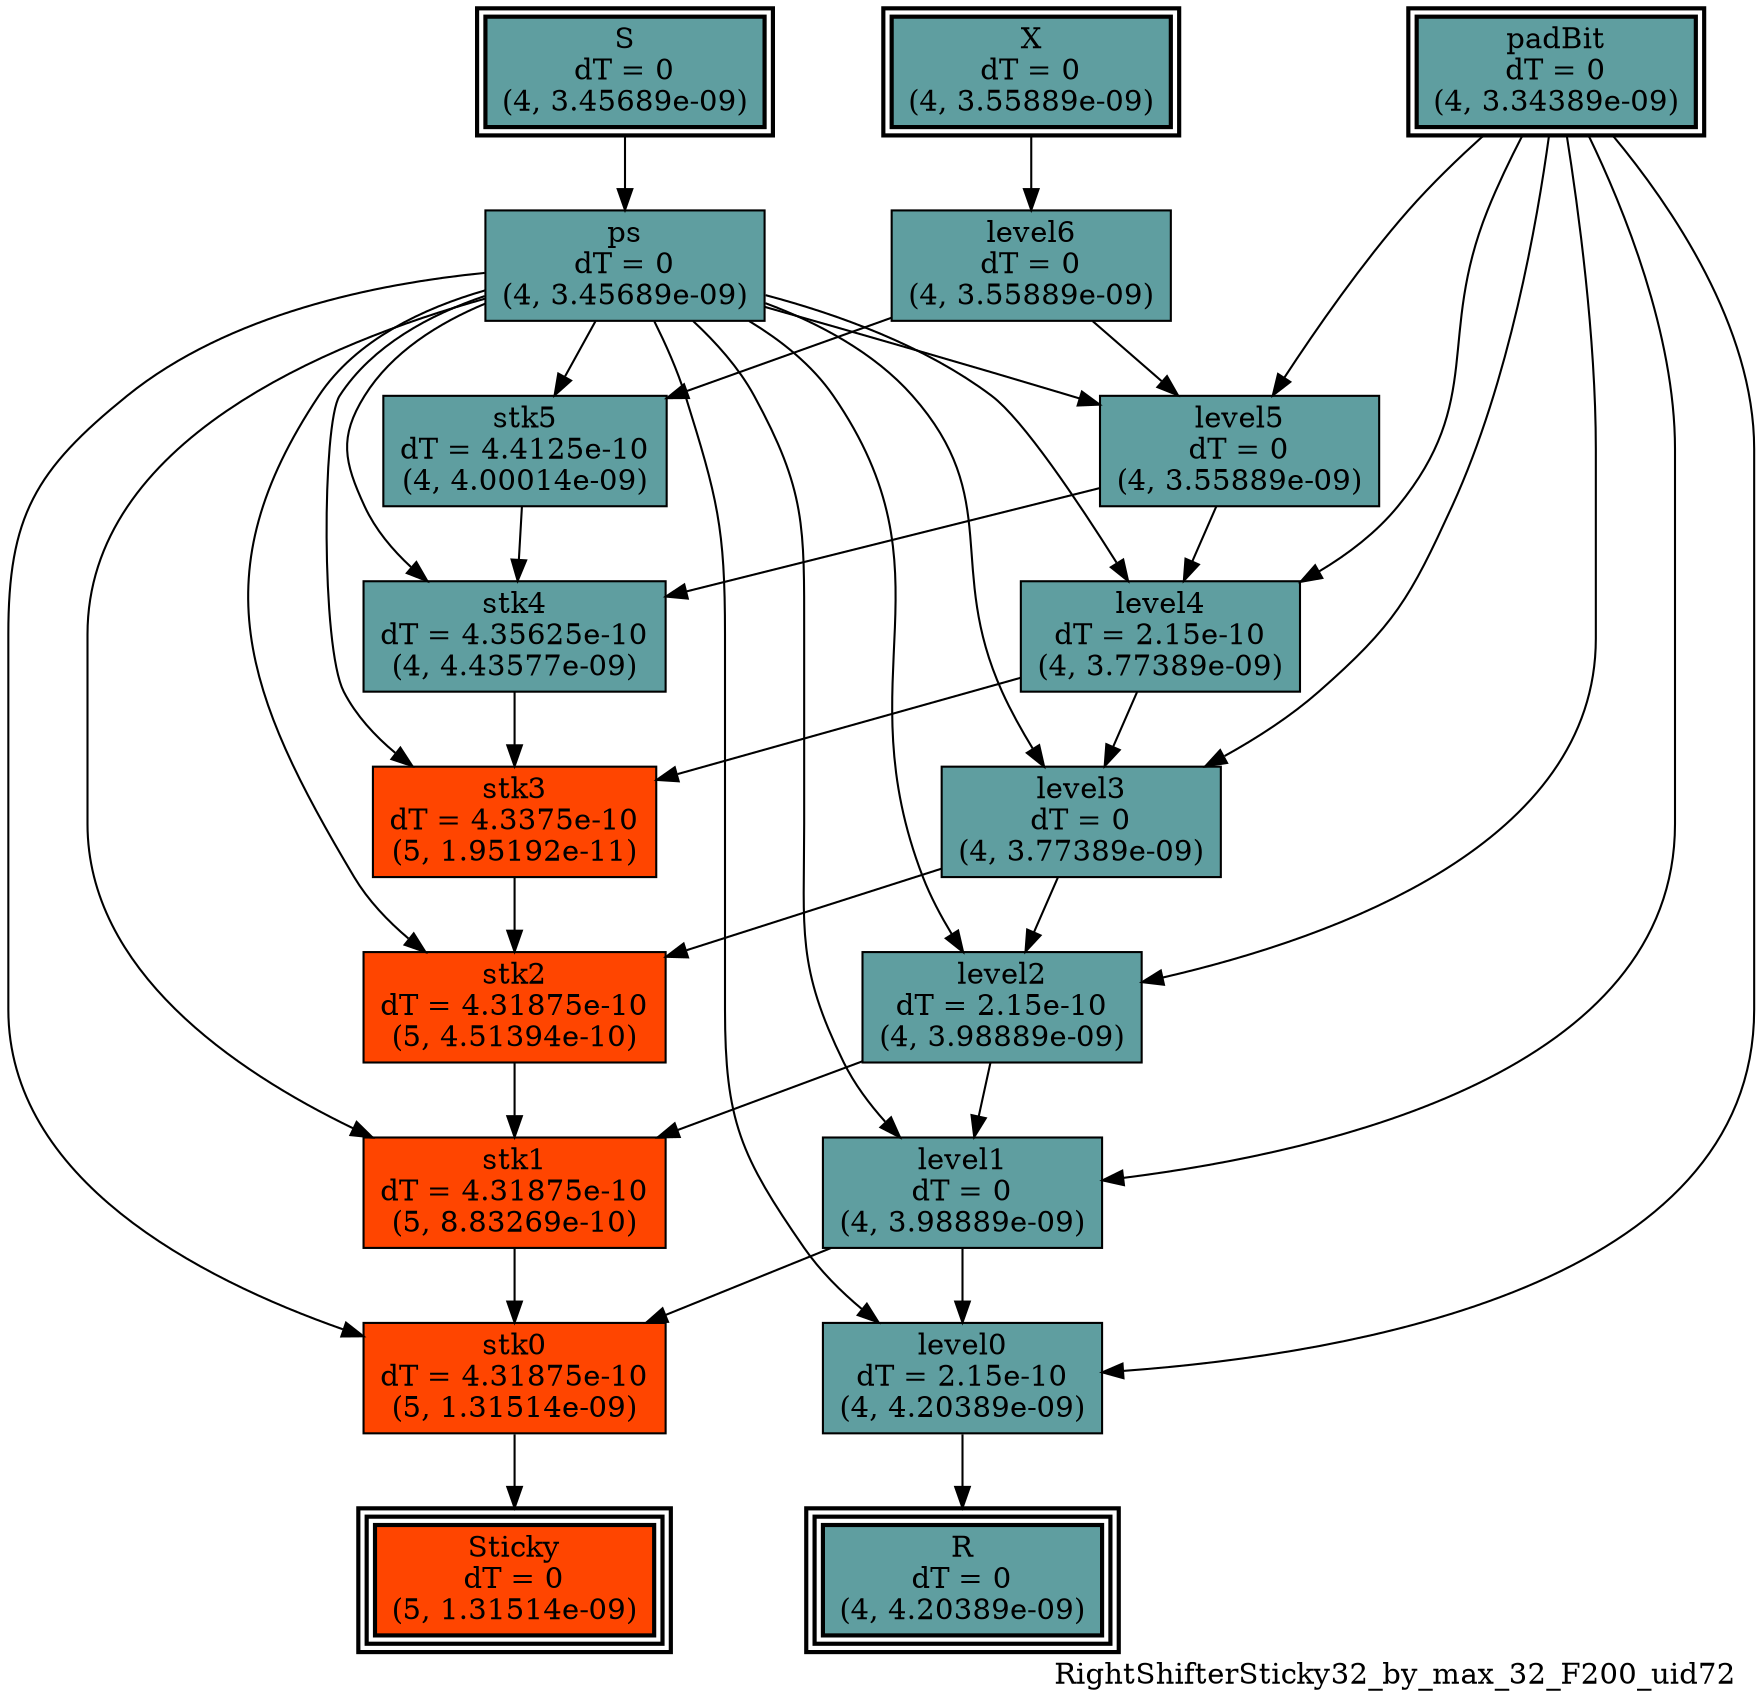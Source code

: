 digraph RightShifterSticky32_by_max_32_F200_uid72
{
	//graph drawing options
	label=RightShifterSticky32_by_max_32_F200_uid72;
	labelloc=bottom;
	labeljust=right;
	ratio=auto;
	nodesep=0.25;
	ranksep=0.5;

	//input/output signals of operator RightShifterSticky32_by_max_32_F200_uid72
	X__RightShifterSticky32_by_max_32_F200_uid72 [ label="X\ndT = 0\n(4, 3.55889e-09)", shape=box, color=black, style="bold, filled", fillcolor=cadetblue, peripheries=2 ];
	S__RightShifterSticky32_by_max_32_F200_uid72 [ label="S\ndT = 0\n(4, 3.45689e-09)", shape=box, color=black, style="bold, filled", fillcolor=cadetblue, peripheries=2 ];
	padBit__RightShifterSticky32_by_max_32_F200_uid72 [ label="padBit\ndT = 0\n(4, 3.34389e-09)", shape=box, color=black, style="bold, filled", fillcolor=cadetblue, peripheries=2 ];
	R__RightShifterSticky32_by_max_32_F200_uid72 [ label="R\ndT = 0\n(4, 4.20389e-09)", shape=box, color=black, style="bold, filled", fillcolor=cadetblue, peripheries=3 ];
	Sticky__RightShifterSticky32_by_max_32_F200_uid72 [ label="Sticky\ndT = 0\n(5, 1.31514e-09)", shape=box, color=black, style="bold, filled", fillcolor=orangered, peripheries=3 ];
	{rank=same X__RightShifterSticky32_by_max_32_F200_uid72, S__RightShifterSticky32_by_max_32_F200_uid72, padBit__RightShifterSticky32_by_max_32_F200_uid72};
	{rank=same R__RightShifterSticky32_by_max_32_F200_uid72, Sticky__RightShifterSticky32_by_max_32_F200_uid72};
	//internal signals of operator RightShifterSticky32_by_max_32_F200_uid72
	ps__RightShifterSticky32_by_max_32_F200_uid72 [ label="ps\ndT = 0\n(4, 3.45689e-09)", shape=box, color=black, style=filled, fillcolor=cadetblue, peripheries=1 ];
	level6__RightShifterSticky32_by_max_32_F200_uid72 [ label="level6\ndT = 0\n(4, 3.55889e-09)", shape=box, color=black, style=filled, fillcolor=cadetblue, peripheries=1 ];
	stk5__RightShifterSticky32_by_max_32_F200_uid72 [ label="stk5\ndT = 4.4125e-10\n(4, 4.00014e-09)", shape=box, color=black, style=filled, fillcolor=cadetblue, peripheries=1 ];
	level5__RightShifterSticky32_by_max_32_F200_uid72 [ label="level5\ndT = 0\n(4, 3.55889e-09)", shape=box, color=black, style=filled, fillcolor=cadetblue, peripheries=1 ];
	stk4__RightShifterSticky32_by_max_32_F200_uid72 [ label="stk4\ndT = 4.35625e-10\n(4, 4.43577e-09)", shape=box, color=black, style=filled, fillcolor=cadetblue, peripheries=1 ];
	level4__RightShifterSticky32_by_max_32_F200_uid72 [ label="level4\ndT = 2.15e-10\n(4, 3.77389e-09)", shape=box, color=black, style=filled, fillcolor=cadetblue, peripheries=1 ];
	stk3__RightShifterSticky32_by_max_32_F200_uid72 [ label="stk3\ndT = 4.3375e-10\n(5, 1.95192e-11)", shape=box, color=black, style=filled, fillcolor=orangered, peripheries=1 ];
	level3__RightShifterSticky32_by_max_32_F200_uid72 [ label="level3\ndT = 0\n(4, 3.77389e-09)", shape=box, color=black, style=filled, fillcolor=cadetblue, peripheries=1 ];
	stk2__RightShifterSticky32_by_max_32_F200_uid72 [ label="stk2\ndT = 4.31875e-10\n(5, 4.51394e-10)", shape=box, color=black, style=filled, fillcolor=orangered, peripheries=1 ];
	level2__RightShifterSticky32_by_max_32_F200_uid72 [ label="level2\ndT = 2.15e-10\n(4, 3.98889e-09)", shape=box, color=black, style=filled, fillcolor=cadetblue, peripheries=1 ];
	stk1__RightShifterSticky32_by_max_32_F200_uid72 [ label="stk1\ndT = 4.31875e-10\n(5, 8.83269e-10)", shape=box, color=black, style=filled, fillcolor=orangered, peripheries=1 ];
	level1__RightShifterSticky32_by_max_32_F200_uid72 [ label="level1\ndT = 0\n(4, 3.98889e-09)", shape=box, color=black, style=filled, fillcolor=cadetblue, peripheries=1 ];
	stk0__RightShifterSticky32_by_max_32_F200_uid72 [ label="stk0\ndT = 4.31875e-10\n(5, 1.31514e-09)", shape=box, color=black, style=filled, fillcolor=orangered, peripheries=1 ];
	level0__RightShifterSticky32_by_max_32_F200_uid72 [ label="level0\ndT = 2.15e-10\n(4, 4.20389e-09)", shape=box, color=black, style=filled, fillcolor=cadetblue, peripheries=1 ];

	//subcomponents of operator RightShifterSticky32_by_max_32_F200_uid72

	//input and internal signal connections of operator RightShifterSticky32_by_max_32_F200_uid72
	X__RightShifterSticky32_by_max_32_F200_uid72 -> level6__RightShifterSticky32_by_max_32_F200_uid72 [ arrowhead=normal, arrowsize=1.0, arrowtail=normal, color=black, dir=forward  ];
	S__RightShifterSticky32_by_max_32_F200_uid72 -> ps__RightShifterSticky32_by_max_32_F200_uid72 [ arrowhead=normal, arrowsize=1.0, arrowtail=normal, color=black, dir=forward  ];
	padBit__RightShifterSticky32_by_max_32_F200_uid72 -> level5__RightShifterSticky32_by_max_32_F200_uid72 [ arrowhead=normal, arrowsize=1.0, arrowtail=normal, color=black, dir=forward  ];
	padBit__RightShifterSticky32_by_max_32_F200_uid72 -> level4__RightShifterSticky32_by_max_32_F200_uid72 [ arrowhead=normal, arrowsize=1.0, arrowtail=normal, color=black, dir=forward  ];
	padBit__RightShifterSticky32_by_max_32_F200_uid72 -> level3__RightShifterSticky32_by_max_32_F200_uid72 [ arrowhead=normal, arrowsize=1.0, arrowtail=normal, color=black, dir=forward  ];
	padBit__RightShifterSticky32_by_max_32_F200_uid72 -> level2__RightShifterSticky32_by_max_32_F200_uid72 [ arrowhead=normal, arrowsize=1.0, arrowtail=normal, color=black, dir=forward  ];
	padBit__RightShifterSticky32_by_max_32_F200_uid72 -> level1__RightShifterSticky32_by_max_32_F200_uid72 [ arrowhead=normal, arrowsize=1.0, arrowtail=normal, color=black, dir=forward  ];
	padBit__RightShifterSticky32_by_max_32_F200_uid72 -> level0__RightShifterSticky32_by_max_32_F200_uid72 [ arrowhead=normal, arrowsize=1.0, arrowtail=normal, color=black, dir=forward  ];
	ps__RightShifterSticky32_by_max_32_F200_uid72 -> stk5__RightShifterSticky32_by_max_32_F200_uid72 [ arrowhead=normal, arrowsize=1.0, arrowtail=normal, color=black, dir=forward  ];
	ps__RightShifterSticky32_by_max_32_F200_uid72 -> level5__RightShifterSticky32_by_max_32_F200_uid72 [ arrowhead=normal, arrowsize=1.0, arrowtail=normal, color=black, dir=forward  ];
	ps__RightShifterSticky32_by_max_32_F200_uid72 -> stk4__RightShifterSticky32_by_max_32_F200_uid72 [ arrowhead=normal, arrowsize=1.0, arrowtail=normal, color=black, dir=forward  ];
	ps__RightShifterSticky32_by_max_32_F200_uid72 -> level4__RightShifterSticky32_by_max_32_F200_uid72 [ arrowhead=normal, arrowsize=1.0, arrowtail=normal, color=black, dir=forward  ];
	ps__RightShifterSticky32_by_max_32_F200_uid72 -> stk3__RightShifterSticky32_by_max_32_F200_uid72 [ arrowhead=normal, arrowsize=1.0, arrowtail=normal, color=black, dir=forward  ];
	ps__RightShifterSticky32_by_max_32_F200_uid72 -> level3__RightShifterSticky32_by_max_32_F200_uid72 [ arrowhead=normal, arrowsize=1.0, arrowtail=normal, color=black, dir=forward  ];
	ps__RightShifterSticky32_by_max_32_F200_uid72 -> stk2__RightShifterSticky32_by_max_32_F200_uid72 [ arrowhead=normal, arrowsize=1.0, arrowtail=normal, color=black, dir=forward  ];
	ps__RightShifterSticky32_by_max_32_F200_uid72 -> level2__RightShifterSticky32_by_max_32_F200_uid72 [ arrowhead=normal, arrowsize=1.0, arrowtail=normal, color=black, dir=forward  ];
	ps__RightShifterSticky32_by_max_32_F200_uid72 -> stk1__RightShifterSticky32_by_max_32_F200_uid72 [ arrowhead=normal, arrowsize=1.0, arrowtail=normal, color=black, dir=forward  ];
	ps__RightShifterSticky32_by_max_32_F200_uid72 -> level1__RightShifterSticky32_by_max_32_F200_uid72 [ arrowhead=normal, arrowsize=1.0, arrowtail=normal, color=black, dir=forward  ];
	ps__RightShifterSticky32_by_max_32_F200_uid72 -> stk0__RightShifterSticky32_by_max_32_F200_uid72 [ arrowhead=normal, arrowsize=1.0, arrowtail=normal, color=black, dir=forward  ];
	ps__RightShifterSticky32_by_max_32_F200_uid72 -> level0__RightShifterSticky32_by_max_32_F200_uid72 [ arrowhead=normal, arrowsize=1.0, arrowtail=normal, color=black, dir=forward  ];
	level6__RightShifterSticky32_by_max_32_F200_uid72 -> stk5__RightShifterSticky32_by_max_32_F200_uid72 [ arrowhead=normal, arrowsize=1.0, arrowtail=normal, color=black, dir=forward  ];
	level6__RightShifterSticky32_by_max_32_F200_uid72 -> level5__RightShifterSticky32_by_max_32_F200_uid72 [ arrowhead=normal, arrowsize=1.0, arrowtail=normal, color=black, dir=forward  ];
	stk5__RightShifterSticky32_by_max_32_F200_uid72 -> stk4__RightShifterSticky32_by_max_32_F200_uid72 [ arrowhead=normal, arrowsize=1.0, arrowtail=normal, color=black, dir=forward  ];
	level5__RightShifterSticky32_by_max_32_F200_uid72 -> stk4__RightShifterSticky32_by_max_32_F200_uid72 [ arrowhead=normal, arrowsize=1.0, arrowtail=normal, color=black, dir=forward  ];
	level5__RightShifterSticky32_by_max_32_F200_uid72 -> level4__RightShifterSticky32_by_max_32_F200_uid72 [ arrowhead=normal, arrowsize=1.0, arrowtail=normal, color=black, dir=forward  ];
	stk4__RightShifterSticky32_by_max_32_F200_uid72 -> stk3__RightShifterSticky32_by_max_32_F200_uid72 [ arrowhead=normal, arrowsize=1.0, arrowtail=normal, color=black, dir=forward  ];
	level4__RightShifterSticky32_by_max_32_F200_uid72 -> stk3__RightShifterSticky32_by_max_32_F200_uid72 [ arrowhead=normal, arrowsize=1.0, arrowtail=normal, color=black, dir=forward  ];
	level4__RightShifterSticky32_by_max_32_F200_uid72 -> level3__RightShifterSticky32_by_max_32_F200_uid72 [ arrowhead=normal, arrowsize=1.0, arrowtail=normal, color=black, dir=forward  ];
	stk3__RightShifterSticky32_by_max_32_F200_uid72 -> stk2__RightShifterSticky32_by_max_32_F200_uid72 [ arrowhead=normal, arrowsize=1.0, arrowtail=normal, color=black, dir=forward  ];
	level3__RightShifterSticky32_by_max_32_F200_uid72 -> stk2__RightShifterSticky32_by_max_32_F200_uid72 [ arrowhead=normal, arrowsize=1.0, arrowtail=normal, color=black, dir=forward  ];
	level3__RightShifterSticky32_by_max_32_F200_uid72 -> level2__RightShifterSticky32_by_max_32_F200_uid72 [ arrowhead=normal, arrowsize=1.0, arrowtail=normal, color=black, dir=forward  ];
	stk2__RightShifterSticky32_by_max_32_F200_uid72 -> stk1__RightShifterSticky32_by_max_32_F200_uid72 [ arrowhead=normal, arrowsize=1.0, arrowtail=normal, color=black, dir=forward  ];
	level2__RightShifterSticky32_by_max_32_F200_uid72 -> stk1__RightShifterSticky32_by_max_32_F200_uid72 [ arrowhead=normal, arrowsize=1.0, arrowtail=normal, color=black, dir=forward  ];
	level2__RightShifterSticky32_by_max_32_F200_uid72 -> level1__RightShifterSticky32_by_max_32_F200_uid72 [ arrowhead=normal, arrowsize=1.0, arrowtail=normal, color=black, dir=forward  ];
	stk1__RightShifterSticky32_by_max_32_F200_uid72 -> stk0__RightShifterSticky32_by_max_32_F200_uid72 [ arrowhead=normal, arrowsize=1.0, arrowtail=normal, color=black, dir=forward  ];
	level1__RightShifterSticky32_by_max_32_F200_uid72 -> stk0__RightShifterSticky32_by_max_32_F200_uid72 [ arrowhead=normal, arrowsize=1.0, arrowtail=normal, color=black, dir=forward  ];
	level1__RightShifterSticky32_by_max_32_F200_uid72 -> level0__RightShifterSticky32_by_max_32_F200_uid72 [ arrowhead=normal, arrowsize=1.0, arrowtail=normal, color=black, dir=forward  ];
	stk0__RightShifterSticky32_by_max_32_F200_uid72 -> Sticky__RightShifterSticky32_by_max_32_F200_uid72 [ arrowhead=normal, arrowsize=1.0, arrowtail=normal, color=black, dir=forward  ];
	level0__RightShifterSticky32_by_max_32_F200_uid72 -> R__RightShifterSticky32_by_max_32_F200_uid72 [ arrowhead=normal, arrowsize=1.0, arrowtail=normal, color=black, dir=forward  ];
}

